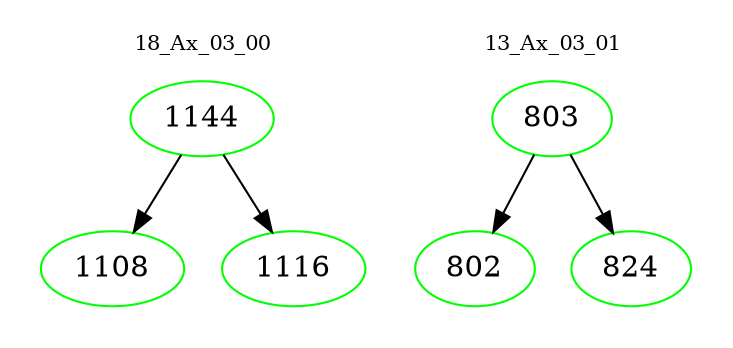 digraph{
subgraph cluster_0 {
color = white
label = "18_Ax_03_00";
fontsize=10;
T0_1144 [label="1144", color="green"]
T0_1144 -> T0_1108 [color="black"]
T0_1108 [label="1108", color="green"]
T0_1144 -> T0_1116 [color="black"]
T0_1116 [label="1116", color="green"]
}
subgraph cluster_1 {
color = white
label = "13_Ax_03_01";
fontsize=10;
T1_803 [label="803", color="green"]
T1_803 -> T1_802 [color="black"]
T1_802 [label="802", color="green"]
T1_803 -> T1_824 [color="black"]
T1_824 [label="824", color="green"]
}
}
